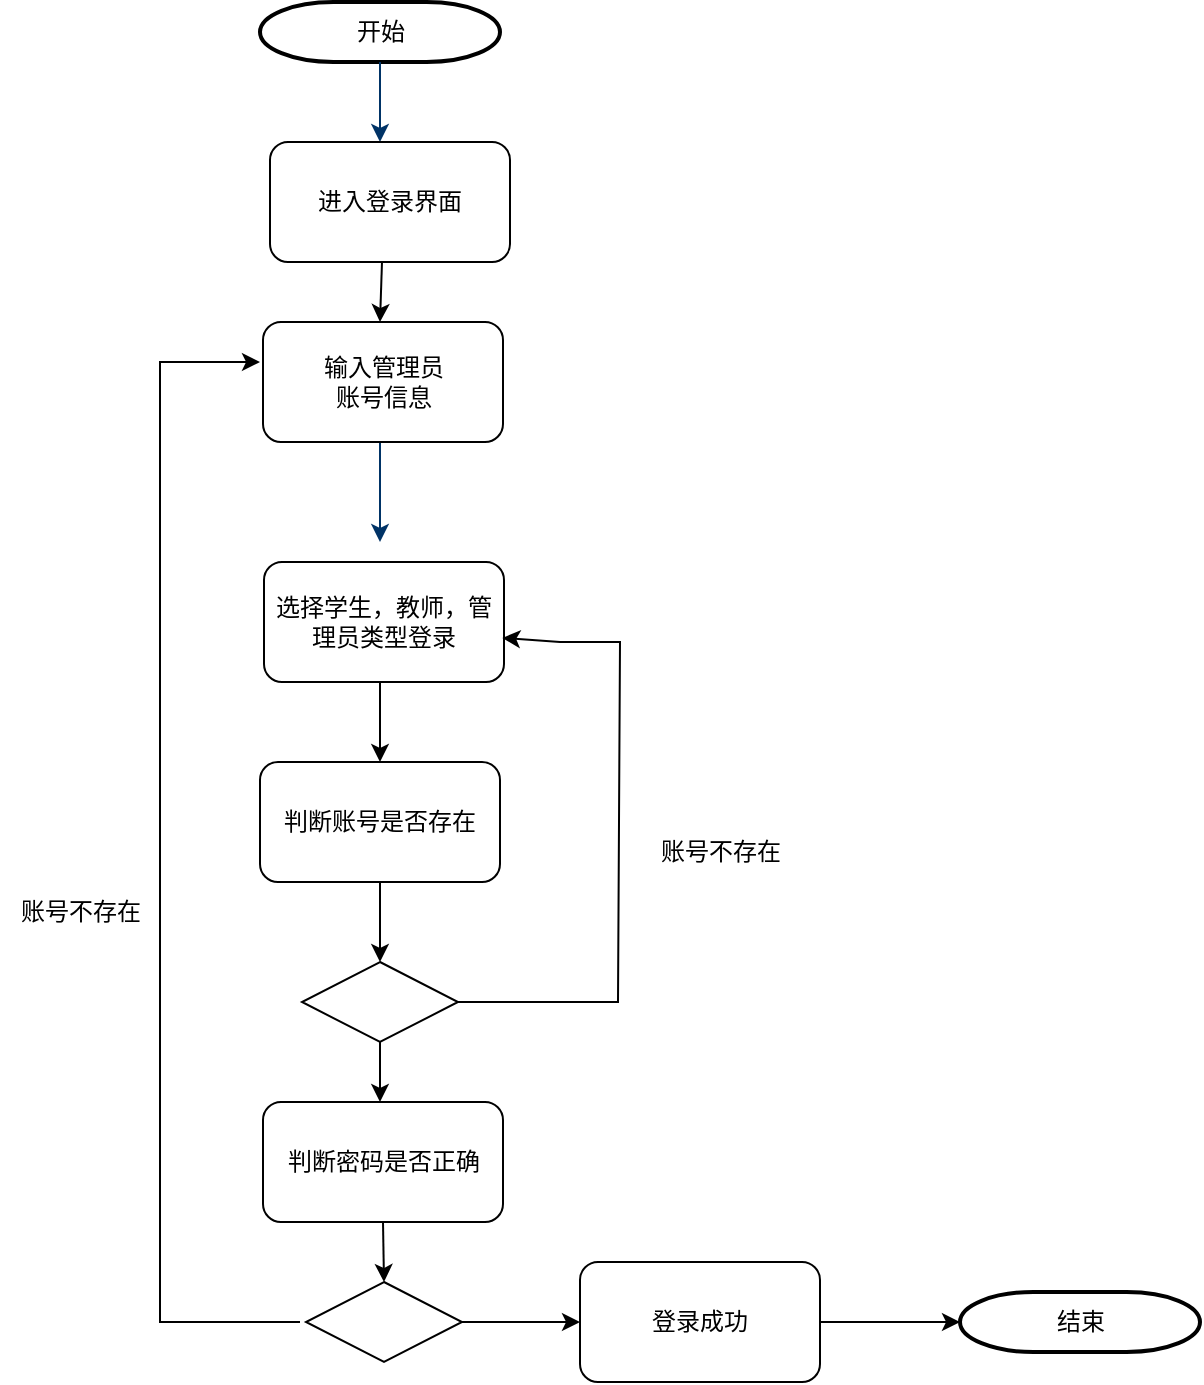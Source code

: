 <mxfile version="22.0.8" type="github">
  <diagram id="6a731a19-8d31-9384-78a2-239565b7b9f0" name="Page-1">
    <mxGraphModel dx="1050" dy="542" grid="1" gridSize="10" guides="1" tooltips="1" connect="1" arrows="1" fold="1" page="1" pageScale="1" pageWidth="1169" pageHeight="827" background="none" math="0" shadow="0">
      <root>
        <mxCell id="0" />
        <mxCell id="1" parent="0" />
        <mxCell id="2" value="开始" style="shape=mxgraph.flowchart.terminator;strokeWidth=2;gradientColor=none;gradientDirection=north;fontStyle=0;html=1;" parent="1" vertex="1">
          <mxGeometry x="260" y="60" width="120" height="30" as="geometry" />
        </mxCell>
        <mxCell id="7" style="fontStyle=1;strokeColor=#003366;strokeWidth=1;html=1;" parent="1" source="2" edge="1">
          <mxGeometry relative="1" as="geometry">
            <mxPoint x="320" y="130" as="targetPoint" />
          </mxGeometry>
        </mxCell>
        <mxCell id="8" style="fontStyle=1;strokeColor=#003366;strokeWidth=1;html=1;" parent="1" edge="1">
          <mxGeometry relative="1" as="geometry">
            <mxPoint x="320" y="250" as="sourcePoint" />
            <mxPoint x="320" y="330" as="targetPoint" />
            <Array as="points">
              <mxPoint x="320" y="230" />
            </Array>
          </mxGeometry>
        </mxCell>
        <mxCell id="wJdU_Nf6YIis5s1w9zZT-55" value="进入登录界面" style="rounded=1;whiteSpace=wrap;html=1;" parent="1" vertex="1">
          <mxGeometry x="265" y="130" width="120" height="60" as="geometry" />
        </mxCell>
        <mxCell id="wJdU_Nf6YIis5s1w9zZT-56" value="输入管理员&lt;br&gt;账号信息" style="rounded=1;whiteSpace=wrap;html=1;" parent="1" vertex="1">
          <mxGeometry x="261.5" y="220" width="120" height="60" as="geometry" />
        </mxCell>
        <mxCell id="wJdU_Nf6YIis5s1w9zZT-57" value="" style="endArrow=classic;html=1;rounded=0;" parent="1" edge="1">
          <mxGeometry width="50" height="50" relative="1" as="geometry">
            <mxPoint x="321" y="190" as="sourcePoint" />
            <mxPoint x="320" y="220" as="targetPoint" />
          </mxGeometry>
        </mxCell>
        <mxCell id="wJdU_Nf6YIis5s1w9zZT-59" value="选择学生，教师，管理员类型登录" style="rounded=1;whiteSpace=wrap;html=1;" parent="1" vertex="1">
          <mxGeometry x="262" y="340" width="120" height="60" as="geometry" />
        </mxCell>
        <mxCell id="wJdU_Nf6YIis5s1w9zZT-60" value="" style="endArrow=classic;html=1;rounded=0;" parent="1" edge="1">
          <mxGeometry width="50" height="50" relative="1" as="geometry">
            <mxPoint x="320" y="400" as="sourcePoint" />
            <mxPoint x="320" y="440" as="targetPoint" />
          </mxGeometry>
        </mxCell>
        <mxCell id="wJdU_Nf6YIis5s1w9zZT-61" value="" style="rhombus;whiteSpace=wrap;html=1;" parent="1" vertex="1">
          <mxGeometry x="281" y="540" width="78" height="40" as="geometry" />
        </mxCell>
        <mxCell id="wJdU_Nf6YIis5s1w9zZT-62" value="" style="endArrow=classic;html=1;rounded=0;entryX=0.993;entryY=0.633;entryDx=0;entryDy=0;entryPerimeter=0;" parent="1" target="wJdU_Nf6YIis5s1w9zZT-59" edge="1">
          <mxGeometry width="50" height="50" relative="1" as="geometry">
            <mxPoint x="359" y="560" as="sourcePoint" />
            <mxPoint x="380.5" y="350" as="targetPoint" />
            <Array as="points">
              <mxPoint x="439" y="560" />
              <mxPoint x="440" y="380" />
              <mxPoint x="410" y="380" />
            </Array>
          </mxGeometry>
        </mxCell>
        <mxCell id="wJdU_Nf6YIis5s1w9zZT-63" value="账号不存在" style="text;html=1;align=center;verticalAlign=middle;resizable=0;points=[];autosize=1;strokeColor=none;fillColor=none;" parent="1" vertex="1">
          <mxGeometry x="450" y="470" width="80" height="30" as="geometry" />
        </mxCell>
        <mxCell id="wJdU_Nf6YIis5s1w9zZT-64" value="" style="endArrow=classic;html=1;rounded=0;exitX=0.5;exitY=1;exitDx=0;exitDy=0;" parent="1" source="wJdU_Nf6YIis5s1w9zZT-61" edge="1">
          <mxGeometry width="50" height="50" relative="1" as="geometry">
            <mxPoint x="512" y="460" as="sourcePoint" />
            <mxPoint x="320" y="610" as="targetPoint" />
          </mxGeometry>
        </mxCell>
        <mxCell id="wJdU_Nf6YIis5s1w9zZT-65" value="结束" style="shape=mxgraph.flowchart.terminator;strokeWidth=2;gradientColor=none;gradientDirection=north;fontStyle=0;html=1;" parent="1" vertex="1">
          <mxGeometry x="610" y="705" width="120" height="30" as="geometry" />
        </mxCell>
        <mxCell id="lrlmSxfgCF_-cjUJ0Jiy-33" value="判断账号是否存在" style="rounded=1;whiteSpace=wrap;html=1;" parent="1" vertex="1">
          <mxGeometry x="260" y="440" width="120" height="60" as="geometry" />
        </mxCell>
        <mxCell id="lrlmSxfgCF_-cjUJ0Jiy-34" value="" style="endArrow=classic;html=1;rounded=0;" parent="1" edge="1">
          <mxGeometry width="50" height="50" relative="1" as="geometry">
            <mxPoint x="320" y="500" as="sourcePoint" />
            <mxPoint x="320" y="540" as="targetPoint" />
          </mxGeometry>
        </mxCell>
        <mxCell id="lrlmSxfgCF_-cjUJ0Jiy-35" value="判断密码是否正确" style="rounded=1;whiteSpace=wrap;html=1;" parent="1" vertex="1">
          <mxGeometry x="261.5" y="610" width="120" height="60" as="geometry" />
        </mxCell>
        <mxCell id="YpjsiR0Ej5Osr4Qk32iu-8" style="edgeStyle=orthogonalEdgeStyle;rounded=0;orthogonalLoop=1;jettySize=auto;html=1;exitX=0.5;exitY=1;exitDx=0;exitDy=0;" parent="1" source="lrlmSxfgCF_-cjUJ0Jiy-35" target="lrlmSxfgCF_-cjUJ0Jiy-35" edge="1">
          <mxGeometry relative="1" as="geometry" />
        </mxCell>
        <mxCell id="YpjsiR0Ej5Osr4Qk32iu-9" value="" style="endArrow=classic;html=1;rounded=0;exitX=0.5;exitY=1;exitDx=0;exitDy=0;" parent="1" source="lrlmSxfgCF_-cjUJ0Jiy-35" edge="1">
          <mxGeometry width="50" height="50" relative="1" as="geometry">
            <mxPoint x="510" y="720" as="sourcePoint" />
            <mxPoint x="322" y="700" as="targetPoint" />
          </mxGeometry>
        </mxCell>
        <mxCell id="YpjsiR0Ej5Osr4Qk32iu-10" value="" style="rhombus;whiteSpace=wrap;html=1;" parent="1" vertex="1">
          <mxGeometry x="283" y="700" width="78" height="40" as="geometry" />
        </mxCell>
        <mxCell id="YpjsiR0Ej5Osr4Qk32iu-11" value="" style="endArrow=classic;html=1;rounded=0;" parent="1" edge="1">
          <mxGeometry width="50" height="50" relative="1" as="geometry">
            <mxPoint x="280" y="720" as="sourcePoint" />
            <mxPoint x="260" y="240" as="targetPoint" />
            <Array as="points">
              <mxPoint x="210" y="720" />
              <mxPoint x="210" y="640" />
              <mxPoint x="210" y="560" />
              <mxPoint x="210" y="240" />
            </Array>
          </mxGeometry>
        </mxCell>
        <mxCell id="YpjsiR0Ej5Osr4Qk32iu-12" value="账号不存在" style="text;html=1;align=center;verticalAlign=middle;resizable=0;points=[];autosize=1;strokeColor=none;fillColor=none;" parent="1" vertex="1">
          <mxGeometry x="130" y="500" width="80" height="30" as="geometry" />
        </mxCell>
        <mxCell id="YpjsiR0Ej5Osr4Qk32iu-14" value="登录成功" style="rounded=1;whiteSpace=wrap;html=1;" parent="1" vertex="1">
          <mxGeometry x="420" y="690" width="120" height="60" as="geometry" />
        </mxCell>
        <mxCell id="YpjsiR0Ej5Osr4Qk32iu-15" value="" style="endArrow=classic;html=1;rounded=0;exitX=1;exitY=0.5;exitDx=0;exitDy=0;entryX=0;entryY=0.5;entryDx=0;entryDy=0;" parent="1" source="YpjsiR0Ej5Osr4Qk32iu-10" target="YpjsiR0Ej5Osr4Qk32iu-14" edge="1">
          <mxGeometry width="50" height="50" relative="1" as="geometry">
            <mxPoint x="520" y="590" as="sourcePoint" />
            <mxPoint x="570" y="540" as="targetPoint" />
          </mxGeometry>
        </mxCell>
        <mxCell id="YpjsiR0Ej5Osr4Qk32iu-16" value="" style="endArrow=classic;html=1;rounded=0;entryX=0;entryY=0.5;entryDx=0;entryDy=0;entryPerimeter=0;" parent="1" target="wJdU_Nf6YIis5s1w9zZT-65" edge="1">
          <mxGeometry width="50" height="50" relative="1" as="geometry">
            <mxPoint x="540" y="720" as="sourcePoint" />
            <mxPoint x="590" y="670" as="targetPoint" />
          </mxGeometry>
        </mxCell>
      </root>
    </mxGraphModel>
  </diagram>
</mxfile>
